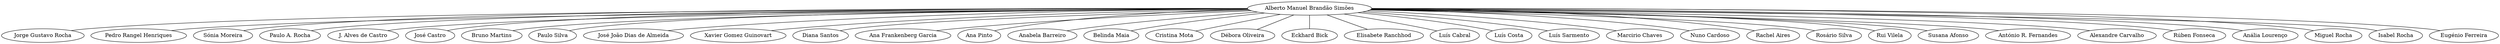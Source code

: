 digraph G{
"Alberto Manuel Brandão Simões"->{"Jorge Gustavo Rocha","Pedro Rangel Henriques","Sónia Moreira","Paulo A. Rocha","J. Alves de Castro","José Castro","Bruno Martins","Paulo Silva","José João Dias de Almeida","Xavier Gomez Guinovart","Diana Santos","Ana Frankenberg Garcia","Ana Pinto","Anabela Barreiro","Belinda Maia","Cristina Mota","Débora Oliveira","Eckhard Bick","Elisabete Ranchhod","Luís Cabral","Luís Costa","Luís Sarmento","Marcirio Chaves","Nuno Cardoso","Rachel Aires","Rosário Silva","Rui Vilela","Susana Afonso","António R. Fernandes","Alexandre Carvalho","Rúben Fonseca","Anália Lourenço","Miguel Rocha","Isabel Rocha","Eugénio Ferreira"}[arrowhead="none"]
}